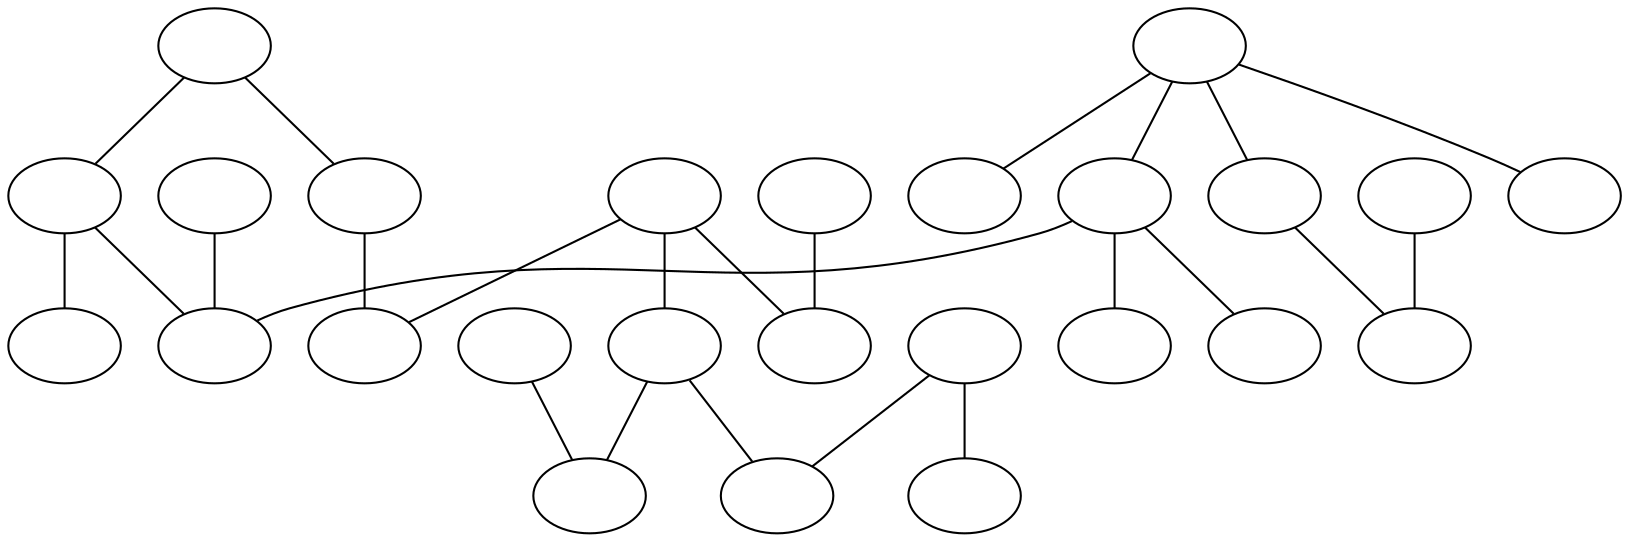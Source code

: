 graph {
    n0[label=""]
    n1[label=""]
    n2[label=""]
    n3[label=""]
    n4[label=""]
    n5[label=""]
    n6[label=""]
    n7[label=""]
    n8[label=""]
    n9[label=""]
    n10[label=""]
    n11[label=""]
    n12[label=""]
    n13[label=""]
    n14[label=""]
    n15[label=""]
    n16[label=""]
    n17[label=""]
    n18[label=""]
    n19[label=""]
    n20[label=""]
    n21[label=""]
    n22[label=""]
    n23[label=""]
    n24[label=""]
    n7 -- n0
    n7 -- n3
    n10 -- n0
    n11 -- n9
    n15 -- n1
    n15 -- n4
    n16 -- n0
    n16 -- n12
    n16 -- n14
    n17 -- n9
    n18 -- n5
    n19 -- n2
    n20 -- n2
    n20 -- n4
    n21 -- n5
    n21 -- n6
    n21 -- n20
    n22 -- n8
    n22 -- n13
    n22 -- n16
    n22 -- n17
    n23 -- n7
    n23 -- n18
    n24 -- n6
}